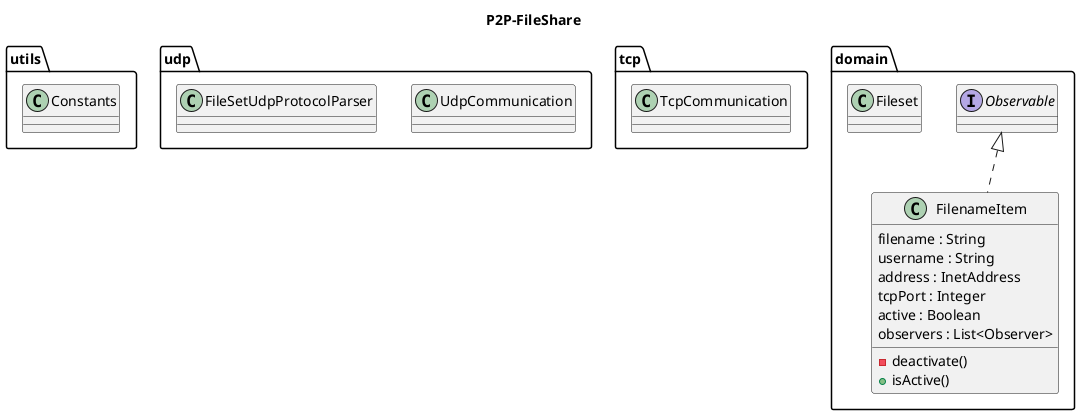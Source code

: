 @startuml
title P2P-FileShare

package "utils" {
    class Constants
}

package "udp" {

    class UdpCommunication
    class FileSetUdpProtocolParser
}

package "tcp" {

    class TcpCommunication
}

package "domain" {

    class FilenameItem implements Observable {

        filename : String
        username : String
        address : InetAddress
        tcpPort : Integer
        active : Boolean
        observers : List<Observer>

        -deactivate()
        +isActive()
    }

    class Fileset
}

@enduml




/'
Class01 <|-- Class02
Class03 *-- Class04
Class05 o-- Class06
Class07 .. Class08
Class09 -- Class10

class UdpCommunication {
  username
  password
  +sign_in()
}
'/